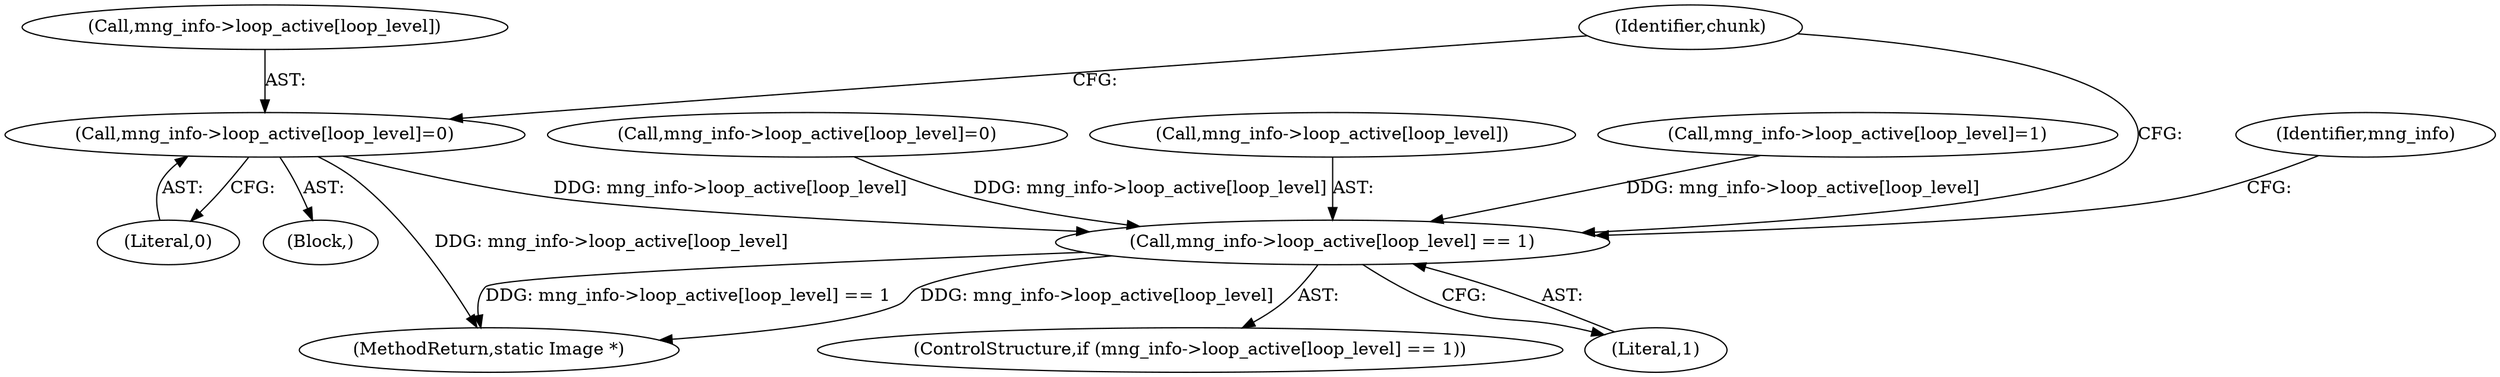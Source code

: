 digraph "0_ImageMagick_9eedb5660f1704cde8e8cd784c5c2a09dd2fd60f_0@array" {
"1003090" [label="(Call,mng_info->loop_active[loop_level]=0)"];
"1003100" [label="(Call,mng_info->loop_active[loop_level] == 1)"];
"1002990" [label="(Call,mng_info->loop_active[loop_level]=1)"];
"1007374" [label="(MethodReturn,static Image *)"];
"1003090" [label="(Call,mng_info->loop_active[loop_level]=0)"];
"1003096" [label="(Literal,0)"];
"1003213" [label="(Identifier,chunk)"];
"1003099" [label="(ControlStructure,if (mng_info->loop_active[loop_level] == 1))"];
"1003085" [label="(Block,)"];
"1003091" [label="(Call,mng_info->loop_active[loop_level])"];
"1003111" [label="(Identifier,mng_info)"];
"1003176" [label="(Call,mng_info->loop_active[loop_level]=0)"];
"1003106" [label="(Literal,1)"];
"1003101" [label="(Call,mng_info->loop_active[loop_level])"];
"1003100" [label="(Call,mng_info->loop_active[loop_level] == 1)"];
"1003090" -> "1003085"  [label="AST: "];
"1003090" -> "1003096"  [label="CFG: "];
"1003091" -> "1003090"  [label="AST: "];
"1003096" -> "1003090"  [label="AST: "];
"1003213" -> "1003090"  [label="CFG: "];
"1003090" -> "1007374"  [label="DDG: mng_info->loop_active[loop_level]"];
"1003090" -> "1003100"  [label="DDG: mng_info->loop_active[loop_level]"];
"1003100" -> "1003099"  [label="AST: "];
"1003100" -> "1003106"  [label="CFG: "];
"1003101" -> "1003100"  [label="AST: "];
"1003106" -> "1003100"  [label="AST: "];
"1003111" -> "1003100"  [label="CFG: "];
"1003213" -> "1003100"  [label="CFG: "];
"1003100" -> "1007374"  [label="DDG: mng_info->loop_active[loop_level]"];
"1003100" -> "1007374"  [label="DDG: mng_info->loop_active[loop_level] == 1"];
"1002990" -> "1003100"  [label="DDG: mng_info->loop_active[loop_level]"];
"1003176" -> "1003100"  [label="DDG: mng_info->loop_active[loop_level]"];
}
